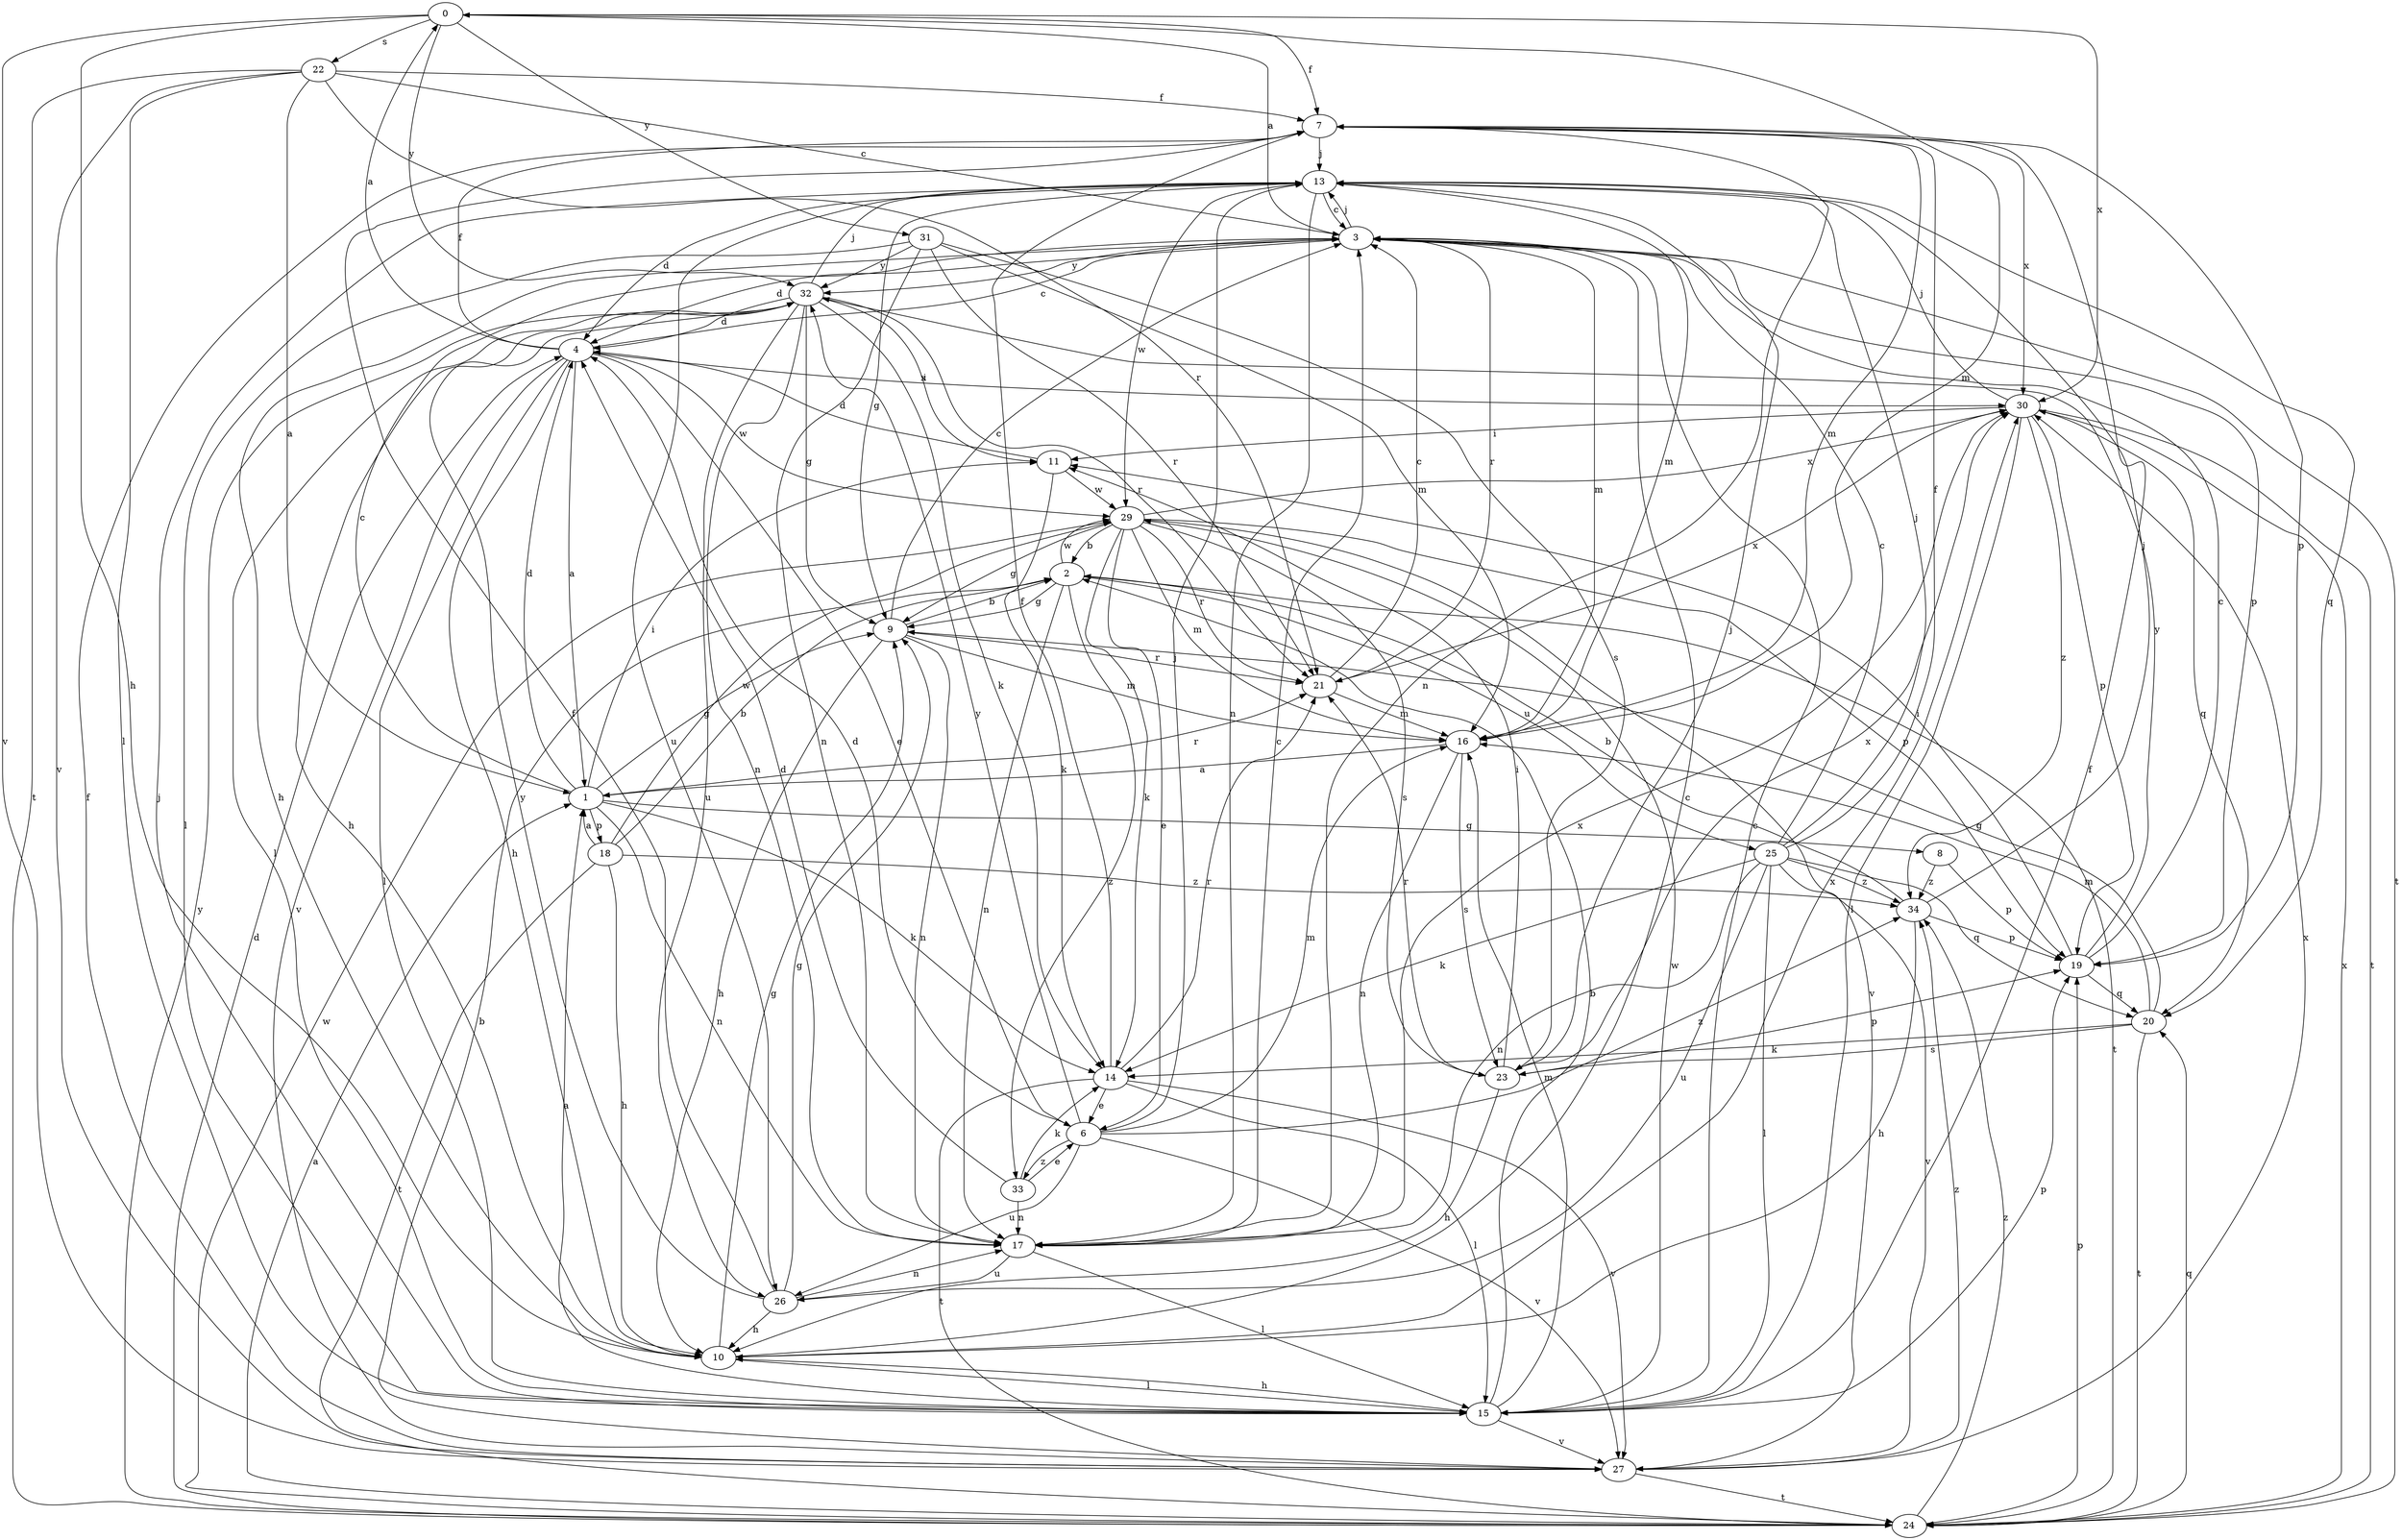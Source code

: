 strict digraph  {
0;
1;
2;
3;
4;
6;
7;
8;
9;
10;
11;
13;
14;
15;
16;
17;
18;
19;
20;
21;
22;
23;
24;
25;
26;
27;
29;
30;
31;
32;
33;
34;
0 -> 7  [label=f];
0 -> 10  [label=h];
0 -> 16  [label=m];
0 -> 22  [label=s];
0 -> 27  [label=v];
0 -> 30  [label=x];
0 -> 31  [label=y];
0 -> 32  [label=y];
1 -> 3  [label=c];
1 -> 4  [label=d];
1 -> 8  [label=g];
1 -> 9  [label=g];
1 -> 11  [label=i];
1 -> 14  [label=k];
1 -> 17  [label=n];
1 -> 18  [label=p];
1 -> 21  [label=r];
2 -> 9  [label=g];
2 -> 17  [label=n];
2 -> 24  [label=t];
2 -> 25  [label=u];
2 -> 29  [label=w];
2 -> 33  [label=z];
3 -> 0  [label=a];
3 -> 4  [label=d];
3 -> 10  [label=h];
3 -> 13  [label=j];
3 -> 16  [label=m];
3 -> 19  [label=p];
3 -> 21  [label=r];
3 -> 24  [label=t];
3 -> 32  [label=y];
4 -> 0  [label=a];
4 -> 1  [label=a];
4 -> 3  [label=c];
4 -> 6  [label=e];
4 -> 7  [label=f];
4 -> 10  [label=h];
4 -> 15  [label=l];
4 -> 27  [label=v];
4 -> 29  [label=w];
4 -> 30  [label=x];
6 -> 4  [label=d];
6 -> 13  [label=j];
6 -> 16  [label=m];
6 -> 26  [label=u];
6 -> 27  [label=v];
6 -> 32  [label=y];
6 -> 33  [label=z];
6 -> 34  [label=z];
7 -> 13  [label=j];
7 -> 16  [label=m];
7 -> 17  [label=n];
7 -> 19  [label=p];
7 -> 30  [label=x];
8 -> 19  [label=p];
8 -> 34  [label=z];
9 -> 2  [label=b];
9 -> 3  [label=c];
9 -> 10  [label=h];
9 -> 16  [label=m];
9 -> 17  [label=n];
9 -> 21  [label=r];
10 -> 3  [label=c];
10 -> 9  [label=g];
10 -> 15  [label=l];
10 -> 30  [label=x];
11 -> 4  [label=d];
11 -> 14  [label=k];
11 -> 29  [label=w];
13 -> 3  [label=c];
13 -> 4  [label=d];
13 -> 9  [label=g];
13 -> 16  [label=m];
13 -> 17  [label=n];
13 -> 20  [label=q];
13 -> 26  [label=u];
13 -> 29  [label=w];
14 -> 6  [label=e];
14 -> 7  [label=f];
14 -> 15  [label=l];
14 -> 21  [label=r];
14 -> 24  [label=t];
14 -> 27  [label=v];
15 -> 1  [label=a];
15 -> 2  [label=b];
15 -> 3  [label=c];
15 -> 7  [label=f];
15 -> 10  [label=h];
15 -> 13  [label=j];
15 -> 16  [label=m];
15 -> 19  [label=p];
15 -> 27  [label=v];
15 -> 29  [label=w];
16 -> 1  [label=a];
16 -> 17  [label=n];
16 -> 23  [label=s];
17 -> 3  [label=c];
17 -> 15  [label=l];
17 -> 26  [label=u];
17 -> 30  [label=x];
18 -> 1  [label=a];
18 -> 2  [label=b];
18 -> 10  [label=h];
18 -> 24  [label=t];
18 -> 29  [label=w];
18 -> 34  [label=z];
19 -> 3  [label=c];
19 -> 11  [label=i];
19 -> 20  [label=q];
19 -> 32  [label=y];
20 -> 9  [label=g];
20 -> 14  [label=k];
20 -> 16  [label=m];
20 -> 23  [label=s];
20 -> 24  [label=t];
21 -> 3  [label=c];
21 -> 16  [label=m];
21 -> 30  [label=x];
22 -> 1  [label=a];
22 -> 3  [label=c];
22 -> 7  [label=f];
22 -> 15  [label=l];
22 -> 21  [label=r];
22 -> 24  [label=t];
22 -> 27  [label=v];
23 -> 10  [label=h];
23 -> 11  [label=i];
23 -> 13  [label=j];
23 -> 19  [label=p];
23 -> 21  [label=r];
23 -> 30  [label=x];
24 -> 1  [label=a];
24 -> 4  [label=d];
24 -> 19  [label=p];
24 -> 20  [label=q];
24 -> 29  [label=w];
24 -> 30  [label=x];
24 -> 32  [label=y];
24 -> 34  [label=z];
25 -> 3  [label=c];
25 -> 7  [label=f];
25 -> 13  [label=j];
25 -> 14  [label=k];
25 -> 15  [label=l];
25 -> 17  [label=n];
25 -> 20  [label=q];
25 -> 26  [label=u];
25 -> 27  [label=v];
25 -> 34  [label=z];
26 -> 7  [label=f];
26 -> 9  [label=g];
26 -> 10  [label=h];
26 -> 17  [label=n];
26 -> 32  [label=y];
27 -> 2  [label=b];
27 -> 7  [label=f];
27 -> 24  [label=t];
27 -> 30  [label=x];
27 -> 34  [label=z];
29 -> 2  [label=b];
29 -> 6  [label=e];
29 -> 9  [label=g];
29 -> 14  [label=k];
29 -> 16  [label=m];
29 -> 19  [label=p];
29 -> 21  [label=r];
29 -> 23  [label=s];
29 -> 27  [label=v];
29 -> 30  [label=x];
30 -> 11  [label=i];
30 -> 13  [label=j];
30 -> 15  [label=l];
30 -> 19  [label=p];
30 -> 20  [label=q];
30 -> 24  [label=t];
30 -> 34  [label=z];
31 -> 15  [label=l];
31 -> 16  [label=m];
31 -> 17  [label=n];
31 -> 21  [label=r];
31 -> 23  [label=s];
31 -> 32  [label=y];
32 -> 4  [label=d];
32 -> 9  [label=g];
32 -> 10  [label=h];
32 -> 11  [label=i];
32 -> 13  [label=j];
32 -> 14  [label=k];
32 -> 15  [label=l];
32 -> 17  [label=n];
32 -> 21  [label=r];
32 -> 26  [label=u];
33 -> 4  [label=d];
33 -> 6  [label=e];
33 -> 14  [label=k];
33 -> 17  [label=n];
34 -> 2  [label=b];
34 -> 10  [label=h];
34 -> 13  [label=j];
34 -> 19  [label=p];
}
